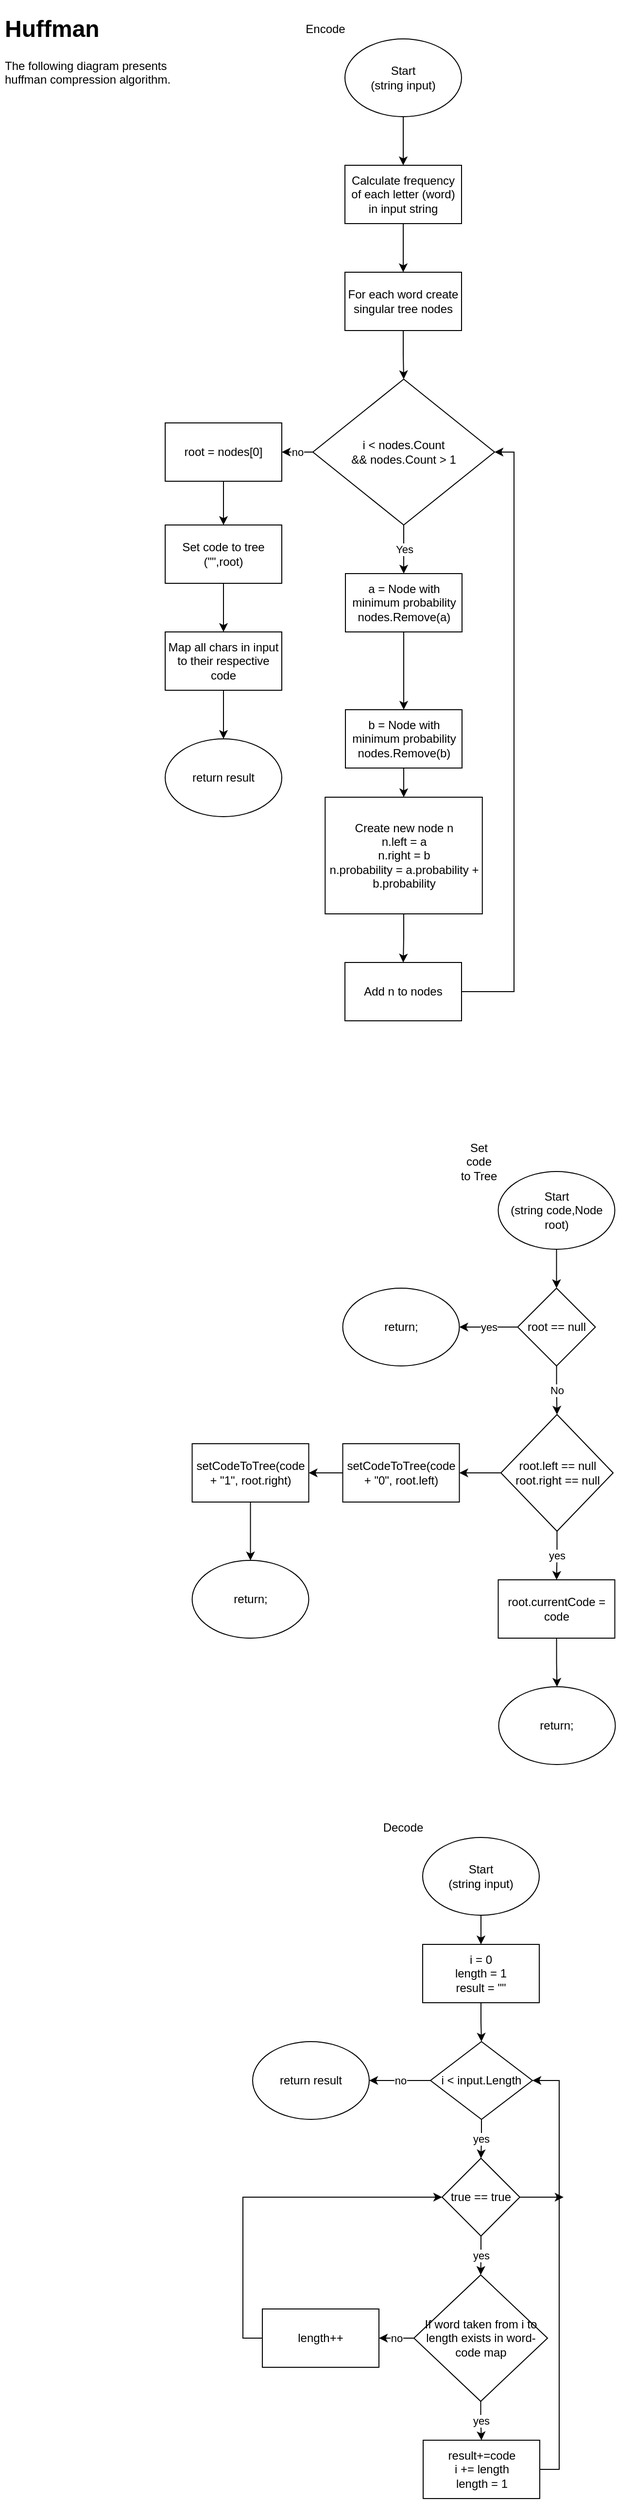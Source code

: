 <mxfile version="12.9.12" type="device"><diagram id="GRDTx0nHOFOdqyCYe7B5" name="Page-1"><mxGraphModel dx="2202" dy="767" grid="1" gridSize="10" guides="1" tooltips="1" connect="1" arrows="1" fold="1" page="1" pageScale="1" pageWidth="850" pageHeight="3000" math="0" shadow="0"><root><mxCell id="0"/><mxCell id="1" parent="0"/><mxCell id="ASEH-YuRQ41Fqmm63LHJ-1" value="&lt;h1&gt;Huffman&lt;/h1&gt;&lt;p&gt;The following diagram presents huffman compression algorithm.&lt;/p&gt;" style="text;html=1;strokeColor=none;fillColor=none;spacing=5;spacingTop=-20;whiteSpace=wrap;overflow=hidden;rounded=0;" vertex="1" parent="1"><mxGeometry x="-840" y="10" width="190" height="120" as="geometry"/></mxCell><mxCell id="ASEH-YuRQ41Fqmm63LHJ-4" value="" style="edgeStyle=orthogonalEdgeStyle;rounded=0;orthogonalLoop=1;jettySize=auto;html=1;" edge="1" parent="1" source="ASEH-YuRQ41Fqmm63LHJ-2" target="ASEH-YuRQ41Fqmm63LHJ-3"><mxGeometry relative="1" as="geometry"/></mxCell><mxCell id="ASEH-YuRQ41Fqmm63LHJ-2" value="&lt;div&gt;Start&lt;/div&gt;&lt;div&gt;(string input)&lt;br&gt;&lt;/div&gt;" style="ellipse;whiteSpace=wrap;html=1;" vertex="1" parent="1"><mxGeometry x="-485" y="40" width="120" height="80" as="geometry"/></mxCell><mxCell id="ASEH-YuRQ41Fqmm63LHJ-6" value="" style="edgeStyle=orthogonalEdgeStyle;rounded=0;orthogonalLoop=1;jettySize=auto;html=1;" edge="1" parent="1" source="ASEH-YuRQ41Fqmm63LHJ-3" target="ASEH-YuRQ41Fqmm63LHJ-5"><mxGeometry relative="1" as="geometry"/></mxCell><mxCell id="ASEH-YuRQ41Fqmm63LHJ-3" value="Calculate frequency of each letter (word) in input string" style="rounded=0;whiteSpace=wrap;html=1;" vertex="1" parent="1"><mxGeometry x="-485" y="170" width="120" height="60" as="geometry"/></mxCell><mxCell id="ASEH-YuRQ41Fqmm63LHJ-8" value="" style="edgeStyle=orthogonalEdgeStyle;rounded=0;orthogonalLoop=1;jettySize=auto;html=1;" edge="1" parent="1" source="ASEH-YuRQ41Fqmm63LHJ-5" target="ASEH-YuRQ41Fqmm63LHJ-7"><mxGeometry relative="1" as="geometry"/></mxCell><mxCell id="ASEH-YuRQ41Fqmm63LHJ-5" value="For each word create singular tree nodes" style="rounded=0;whiteSpace=wrap;html=1;" vertex="1" parent="1"><mxGeometry x="-485" y="280" width="120" height="60" as="geometry"/></mxCell><mxCell id="ASEH-YuRQ41Fqmm63LHJ-12" value="Yes" style="edgeStyle=orthogonalEdgeStyle;rounded=0;orthogonalLoop=1;jettySize=auto;html=1;" edge="1" parent="1" source="ASEH-YuRQ41Fqmm63LHJ-7" target="ASEH-YuRQ41Fqmm63LHJ-11"><mxGeometry relative="1" as="geometry"/></mxCell><mxCell id="ASEH-YuRQ41Fqmm63LHJ-21" value="no" style="edgeStyle=orthogonalEdgeStyle;rounded=0;orthogonalLoop=1;jettySize=auto;html=1;" edge="1" parent="1" source="ASEH-YuRQ41Fqmm63LHJ-7" target="ASEH-YuRQ41Fqmm63LHJ-20"><mxGeometry relative="1" as="geometry"/></mxCell><mxCell id="ASEH-YuRQ41Fqmm63LHJ-7" value="i &amp;lt; nodes.Count&lt;br&gt;&amp;amp;&amp;amp; nodes.Count &amp;gt; 1" style="rhombus;whiteSpace=wrap;html=1;" vertex="1" parent="1"><mxGeometry x="-518" y="390" width="187" height="150" as="geometry"/></mxCell><mxCell id="ASEH-YuRQ41Fqmm63LHJ-14" value="" style="edgeStyle=orthogonalEdgeStyle;rounded=0;orthogonalLoop=1;jettySize=auto;html=1;" edge="1" parent="1" source="ASEH-YuRQ41Fqmm63LHJ-11" target="ASEH-YuRQ41Fqmm63LHJ-13"><mxGeometry relative="1" as="geometry"/></mxCell><mxCell id="ASEH-YuRQ41Fqmm63LHJ-11" value="&lt;div&gt;a = Node with minimum probability&lt;/div&gt;&lt;div&gt;nodes.Remove(a)&lt;br&gt;&lt;/div&gt;" style="rounded=0;whiteSpace=wrap;html=1;" vertex="1" parent="1"><mxGeometry x="-484.5" y="590" width="120" height="60" as="geometry"/></mxCell><mxCell id="ASEH-YuRQ41Fqmm63LHJ-16" value="" style="edgeStyle=orthogonalEdgeStyle;rounded=0;orthogonalLoop=1;jettySize=auto;html=1;" edge="1" parent="1" source="ASEH-YuRQ41Fqmm63LHJ-13" target="ASEH-YuRQ41Fqmm63LHJ-15"><mxGeometry relative="1" as="geometry"/></mxCell><mxCell id="ASEH-YuRQ41Fqmm63LHJ-13" value="&lt;div&gt;b = Node with minimum probability&lt;/div&gt;&lt;div&gt;nodes.Remove(b)&lt;br&gt;&lt;/div&gt;" style="rounded=0;whiteSpace=wrap;html=1;" vertex="1" parent="1"><mxGeometry x="-484.5" y="730" width="120" height="60" as="geometry"/></mxCell><mxCell id="ASEH-YuRQ41Fqmm63LHJ-18" value="" style="edgeStyle=orthogonalEdgeStyle;rounded=0;orthogonalLoop=1;jettySize=auto;html=1;" edge="1" parent="1" source="ASEH-YuRQ41Fqmm63LHJ-15" target="ASEH-YuRQ41Fqmm63LHJ-17"><mxGeometry relative="1" as="geometry"/></mxCell><mxCell id="ASEH-YuRQ41Fqmm63LHJ-15" value="&lt;div&gt;Create new node n&lt;/div&gt;&lt;div&gt;n.left = a&lt;/div&gt;&lt;div&gt;n.right = b&lt;/div&gt;&lt;div&gt;n.probability = a.probability + b.probability&lt;br&gt;&lt;/div&gt;" style="rounded=0;whiteSpace=wrap;html=1;" vertex="1" parent="1"><mxGeometry x="-505.37" y="820" width="161.75" height="120" as="geometry"/></mxCell><mxCell id="ASEH-YuRQ41Fqmm63LHJ-19" style="edgeStyle=orthogonalEdgeStyle;rounded=0;orthogonalLoop=1;jettySize=auto;html=1;exitX=1;exitY=0.5;exitDx=0;exitDy=0;entryX=1;entryY=0.5;entryDx=0;entryDy=0;" edge="1" parent="1" source="ASEH-YuRQ41Fqmm63LHJ-17" target="ASEH-YuRQ41Fqmm63LHJ-7"><mxGeometry relative="1" as="geometry"/></mxCell><mxCell id="ASEH-YuRQ41Fqmm63LHJ-17" value="&lt;div&gt;Add n to nodes&lt;/div&gt;" style="rounded=0;whiteSpace=wrap;html=1;" vertex="1" parent="1"><mxGeometry x="-485" y="990" width="120" height="60" as="geometry"/></mxCell><mxCell id="ASEH-YuRQ41Fqmm63LHJ-23" value="" style="edgeStyle=orthogonalEdgeStyle;rounded=0;orthogonalLoop=1;jettySize=auto;html=1;" edge="1" parent="1" source="ASEH-YuRQ41Fqmm63LHJ-20" target="ASEH-YuRQ41Fqmm63LHJ-22"><mxGeometry relative="1" as="geometry"/></mxCell><mxCell id="ASEH-YuRQ41Fqmm63LHJ-20" value="root = nodes[0]" style="rounded=0;whiteSpace=wrap;html=1;" vertex="1" parent="1"><mxGeometry x="-670" y="435" width="120" height="60" as="geometry"/></mxCell><mxCell id="ASEH-YuRQ41Fqmm63LHJ-25" value="" style="edgeStyle=orthogonalEdgeStyle;rounded=0;orthogonalLoop=1;jettySize=auto;html=1;" edge="1" parent="1" source="ASEH-YuRQ41Fqmm63LHJ-22" target="ASEH-YuRQ41Fqmm63LHJ-24"><mxGeometry relative="1" as="geometry"/></mxCell><mxCell id="ASEH-YuRQ41Fqmm63LHJ-22" value="&lt;div&gt;Set code to tree&lt;/div&gt;&lt;div&gt;(&quot;&quot;,root)&lt;br&gt;&lt;/div&gt;" style="rounded=0;whiteSpace=wrap;html=1;" vertex="1" parent="1"><mxGeometry x="-670" y="540" width="120" height="60" as="geometry"/></mxCell><mxCell id="ASEH-YuRQ41Fqmm63LHJ-27" value="" style="edgeStyle=orthogonalEdgeStyle;rounded=0;orthogonalLoop=1;jettySize=auto;html=1;" edge="1" parent="1" source="ASEH-YuRQ41Fqmm63LHJ-24" target="ASEH-YuRQ41Fqmm63LHJ-26"><mxGeometry relative="1" as="geometry"/></mxCell><mxCell id="ASEH-YuRQ41Fqmm63LHJ-24" value="&lt;div&gt;Map all chars in input&lt;/div&gt;&lt;div&gt;to their respective code&lt;br&gt;&lt;/div&gt;" style="rounded=0;whiteSpace=wrap;html=1;" vertex="1" parent="1"><mxGeometry x="-670" y="650" width="120" height="60" as="geometry"/></mxCell><mxCell id="ASEH-YuRQ41Fqmm63LHJ-26" value="return result" style="ellipse;whiteSpace=wrap;html=1;" vertex="1" parent="1"><mxGeometry x="-670" y="760" width="120" height="80" as="geometry"/></mxCell><mxCell id="ASEH-YuRQ41Fqmm63LHJ-28" value="Set code to Tree" style="text;html=1;strokeColor=none;fillColor=none;align=center;verticalAlign=middle;whiteSpace=wrap;rounded=0;" vertex="1" parent="1"><mxGeometry x="-367.24" y="1185" width="40" height="20" as="geometry"/></mxCell><mxCell id="ASEH-YuRQ41Fqmm63LHJ-29" value="Encode" style="text;html=1;strokeColor=none;fillColor=none;align=center;verticalAlign=middle;whiteSpace=wrap;rounded=0;" vertex="1" parent="1"><mxGeometry x="-525" y="20" width="40" height="20" as="geometry"/></mxCell><mxCell id="ASEH-YuRQ41Fqmm63LHJ-34" value="" style="edgeStyle=orthogonalEdgeStyle;rounded=0;orthogonalLoop=1;jettySize=auto;html=1;" edge="1" parent="1" source="ASEH-YuRQ41Fqmm63LHJ-30" target="ASEH-YuRQ41Fqmm63LHJ-33"><mxGeometry relative="1" as="geometry"/></mxCell><mxCell id="ASEH-YuRQ41Fqmm63LHJ-30" value="&lt;div&gt;Start&lt;/div&gt;&lt;div&gt;(string code,Node root)&lt;br&gt;&lt;/div&gt;" style="ellipse;whiteSpace=wrap;html=1;" vertex="1" parent="1"><mxGeometry x="-327.24" y="1205" width="120" height="80" as="geometry"/></mxCell><mxCell id="ASEH-YuRQ41Fqmm63LHJ-36" value="yes" style="edgeStyle=orthogonalEdgeStyle;rounded=0;orthogonalLoop=1;jettySize=auto;html=1;" edge="1" parent="1" source="ASEH-YuRQ41Fqmm63LHJ-33" target="ASEH-YuRQ41Fqmm63LHJ-35"><mxGeometry relative="1" as="geometry"/></mxCell><mxCell id="ASEH-YuRQ41Fqmm63LHJ-38" value="No" style="edgeStyle=orthogonalEdgeStyle;rounded=0;orthogonalLoop=1;jettySize=auto;html=1;" edge="1" parent="1" source="ASEH-YuRQ41Fqmm63LHJ-33" target="ASEH-YuRQ41Fqmm63LHJ-37"><mxGeometry relative="1" as="geometry"/></mxCell><mxCell id="ASEH-YuRQ41Fqmm63LHJ-33" value="root == null" style="rhombus;whiteSpace=wrap;html=1;" vertex="1" parent="1"><mxGeometry x="-307.24" y="1325" width="80" height="80" as="geometry"/></mxCell><mxCell id="ASEH-YuRQ41Fqmm63LHJ-35" value="return;" style="ellipse;whiteSpace=wrap;html=1;" vertex="1" parent="1"><mxGeometry x="-487.24" y="1325" width="120" height="80" as="geometry"/></mxCell><mxCell id="ASEH-YuRQ41Fqmm63LHJ-40" value="yes" style="edgeStyle=orthogonalEdgeStyle;rounded=0;orthogonalLoop=1;jettySize=auto;html=1;" edge="1" parent="1" source="ASEH-YuRQ41Fqmm63LHJ-37" target="ASEH-YuRQ41Fqmm63LHJ-39"><mxGeometry relative="1" as="geometry"/></mxCell><mxCell id="ASEH-YuRQ41Fqmm63LHJ-44" value="" style="edgeStyle=orthogonalEdgeStyle;rounded=0;orthogonalLoop=1;jettySize=auto;html=1;" edge="1" parent="1" source="ASEH-YuRQ41Fqmm63LHJ-37" target="ASEH-YuRQ41Fqmm63LHJ-43"><mxGeometry relative="1" as="geometry"/></mxCell><mxCell id="ASEH-YuRQ41Fqmm63LHJ-37" value="&lt;div&gt;root.left == null&lt;/div&gt;&lt;div&gt;root.right == null&lt;br&gt;&lt;/div&gt;" style="rhombus;whiteSpace=wrap;html=1;" vertex="1" parent="1"><mxGeometry x="-324.49" y="1455" width="115.5" height="120" as="geometry"/></mxCell><mxCell id="ASEH-YuRQ41Fqmm63LHJ-42" value="" style="edgeStyle=orthogonalEdgeStyle;rounded=0;orthogonalLoop=1;jettySize=auto;html=1;" edge="1" parent="1" source="ASEH-YuRQ41Fqmm63LHJ-39" target="ASEH-YuRQ41Fqmm63LHJ-41"><mxGeometry relative="1" as="geometry"/></mxCell><mxCell id="ASEH-YuRQ41Fqmm63LHJ-39" value="root.currentCode = code" style="rounded=0;whiteSpace=wrap;html=1;" vertex="1" parent="1"><mxGeometry x="-327.24" y="1625" width="120" height="60" as="geometry"/></mxCell><mxCell id="ASEH-YuRQ41Fqmm63LHJ-41" value="return;" style="ellipse;whiteSpace=wrap;html=1;" vertex="1" parent="1"><mxGeometry x="-326.74" y="1735" width="120" height="80" as="geometry"/></mxCell><mxCell id="ASEH-YuRQ41Fqmm63LHJ-46" value="" style="edgeStyle=orthogonalEdgeStyle;rounded=0;orthogonalLoop=1;jettySize=auto;html=1;" edge="1" parent="1" source="ASEH-YuRQ41Fqmm63LHJ-43" target="ASEH-YuRQ41Fqmm63LHJ-45"><mxGeometry relative="1" as="geometry"/></mxCell><mxCell id="ASEH-YuRQ41Fqmm63LHJ-43" value="setCodeToTree(code + &quot;0&quot;, root.left)" style="rounded=0;whiteSpace=wrap;html=1;" vertex="1" parent="1"><mxGeometry x="-487.24" y="1485" width="120" height="60" as="geometry"/></mxCell><mxCell id="ASEH-YuRQ41Fqmm63LHJ-48" value="" style="edgeStyle=orthogonalEdgeStyle;rounded=0;orthogonalLoop=1;jettySize=auto;html=1;" edge="1" parent="1" source="ASEH-YuRQ41Fqmm63LHJ-45" target="ASEH-YuRQ41Fqmm63LHJ-47"><mxGeometry relative="1" as="geometry"/></mxCell><mxCell id="ASEH-YuRQ41Fqmm63LHJ-45" value="setCodeToTree(code + &quot;1&quot;, root.right)" style="rounded=0;whiteSpace=wrap;html=1;" vertex="1" parent="1"><mxGeometry x="-642.24" y="1485" width="120" height="60" as="geometry"/></mxCell><mxCell id="ASEH-YuRQ41Fqmm63LHJ-47" value="return;" style="ellipse;whiteSpace=wrap;html=1;" vertex="1" parent="1"><mxGeometry x="-642.24" y="1605" width="120" height="80" as="geometry"/></mxCell><mxCell id="ASEH-YuRQ41Fqmm63LHJ-49" value="" style="edgeStyle=orthogonalEdgeStyle;rounded=0;orthogonalLoop=1;jettySize=auto;html=1;" edge="1" source="ASEH-YuRQ41Fqmm63LHJ-50" target="ASEH-YuRQ41Fqmm63LHJ-53" parent="1"><mxGeometry relative="1" as="geometry"/></mxCell><mxCell id="ASEH-YuRQ41Fqmm63LHJ-50" value="&lt;div&gt;Start&lt;/div&gt;&lt;div&gt;(string input)&lt;br&gt;&lt;/div&gt;" style="ellipse;whiteSpace=wrap;html=1;" vertex="1" parent="1"><mxGeometry x="-405" y="1890" width="120" height="80" as="geometry"/></mxCell><mxCell id="ASEH-YuRQ41Fqmm63LHJ-51" value="Decode" style="text;html=1;strokeColor=none;fillColor=none;align=center;verticalAlign=middle;whiteSpace=wrap;rounded=0;" vertex="1" parent="1"><mxGeometry x="-445" y="1870" width="40" height="20" as="geometry"/></mxCell><mxCell id="ASEH-YuRQ41Fqmm63LHJ-52" value="" style="edgeStyle=orthogonalEdgeStyle;rounded=0;orthogonalLoop=1;jettySize=auto;html=1;" edge="1" source="ASEH-YuRQ41Fqmm63LHJ-53" target="ASEH-YuRQ41Fqmm63LHJ-56" parent="1"><mxGeometry relative="1" as="geometry"/></mxCell><mxCell id="ASEH-YuRQ41Fqmm63LHJ-53" value="&lt;div&gt;i = 0&lt;/div&gt;&lt;div&gt;length = 1&lt;/div&gt;&lt;div&gt;result = &quot;&quot;&lt;br&gt;&lt;/div&gt;" style="rounded=0;whiteSpace=wrap;html=1;" vertex="1" parent="1"><mxGeometry x="-405" y="2000" width="120" height="60" as="geometry"/></mxCell><mxCell id="ASEH-YuRQ41Fqmm63LHJ-54" value="yes" style="edgeStyle=orthogonalEdgeStyle;rounded=0;orthogonalLoop=1;jettySize=auto;html=1;" edge="1" source="ASEH-YuRQ41Fqmm63LHJ-56" target="ASEH-YuRQ41Fqmm63LHJ-59" parent="1"><mxGeometry relative="1" as="geometry"/></mxCell><mxCell id="ASEH-YuRQ41Fqmm63LHJ-55" value="no" style="edgeStyle=orthogonalEdgeStyle;rounded=0;orthogonalLoop=1;jettySize=auto;html=1;" edge="1" source="ASEH-YuRQ41Fqmm63LHJ-56" target="ASEH-YuRQ41Fqmm63LHJ-67" parent="1"><mxGeometry relative="1" as="geometry"/></mxCell><mxCell id="ASEH-YuRQ41Fqmm63LHJ-56" value="i &amp;lt; input.Length" style="rhombus;whiteSpace=wrap;html=1;" vertex="1" parent="1"><mxGeometry x="-397" y="2100" width="105" height="80" as="geometry"/></mxCell><mxCell id="ASEH-YuRQ41Fqmm63LHJ-57" value="yes" style="edgeStyle=orthogonalEdgeStyle;rounded=0;orthogonalLoop=1;jettySize=auto;html=1;" edge="1" source="ASEH-YuRQ41Fqmm63LHJ-59" target="ASEH-YuRQ41Fqmm63LHJ-62" parent="1"><mxGeometry relative="1" as="geometry"/></mxCell><mxCell id="ASEH-YuRQ41Fqmm63LHJ-58" style="edgeStyle=orthogonalEdgeStyle;rounded=0;orthogonalLoop=1;jettySize=auto;html=1;exitX=1;exitY=0.5;exitDx=0;exitDy=0;" edge="1" source="ASEH-YuRQ41Fqmm63LHJ-59" parent="1"><mxGeometry relative="1" as="geometry"><mxPoint x="-260" y="2260" as="targetPoint"/></mxGeometry></mxCell><mxCell id="ASEH-YuRQ41Fqmm63LHJ-59" value="true == true" style="rhombus;whiteSpace=wrap;html=1;" vertex="1" parent="1"><mxGeometry x="-385" y="2220" width="80" height="80" as="geometry"/></mxCell><mxCell id="ASEH-YuRQ41Fqmm63LHJ-60" value="yes" style="edgeStyle=orthogonalEdgeStyle;rounded=0;orthogonalLoop=1;jettySize=auto;html=1;" edge="1" source="ASEH-YuRQ41Fqmm63LHJ-62" target="ASEH-YuRQ41Fqmm63LHJ-64" parent="1"><mxGeometry relative="1" as="geometry"/></mxCell><mxCell id="ASEH-YuRQ41Fqmm63LHJ-61" value="no" style="edgeStyle=orthogonalEdgeStyle;rounded=0;orthogonalLoop=1;jettySize=auto;html=1;" edge="1" source="ASEH-YuRQ41Fqmm63LHJ-62" target="ASEH-YuRQ41Fqmm63LHJ-66" parent="1"><mxGeometry relative="1" as="geometry"/></mxCell><mxCell id="ASEH-YuRQ41Fqmm63LHJ-62" value="If word taken from i to length exists in word-code map" style="rhombus;whiteSpace=wrap;html=1;" vertex="1" parent="1"><mxGeometry x="-414" y="2340" width="137.5" height="130" as="geometry"/></mxCell><mxCell id="ASEH-YuRQ41Fqmm63LHJ-63" style="edgeStyle=orthogonalEdgeStyle;rounded=0;orthogonalLoop=1;jettySize=auto;html=1;exitX=1;exitY=0.5;exitDx=0;exitDy=0;entryX=1;entryY=0.5;entryDx=0;entryDy=0;" edge="1" source="ASEH-YuRQ41Fqmm63LHJ-64" target="ASEH-YuRQ41Fqmm63LHJ-56" parent="1"><mxGeometry relative="1" as="geometry"/></mxCell><mxCell id="ASEH-YuRQ41Fqmm63LHJ-64" value="&lt;div&gt;result+=code&lt;/div&gt;&lt;div&gt;i += length&lt;/div&gt;&lt;div&gt;length = 1&lt;/div&gt;" style="rounded=0;whiteSpace=wrap;html=1;" vertex="1" parent="1"><mxGeometry x="-404.5" y="2510" width="120" height="60" as="geometry"/></mxCell><mxCell id="ASEH-YuRQ41Fqmm63LHJ-65" style="edgeStyle=orthogonalEdgeStyle;rounded=0;orthogonalLoop=1;jettySize=auto;html=1;exitX=0;exitY=0.5;exitDx=0;exitDy=0;entryX=0;entryY=0.5;entryDx=0;entryDy=0;" edge="1" source="ASEH-YuRQ41Fqmm63LHJ-66" target="ASEH-YuRQ41Fqmm63LHJ-59" parent="1"><mxGeometry relative="1" as="geometry"/></mxCell><mxCell id="ASEH-YuRQ41Fqmm63LHJ-66" value="length++" style="rounded=0;whiteSpace=wrap;html=1;" vertex="1" parent="1"><mxGeometry x="-570" y="2375" width="120" height="60" as="geometry"/></mxCell><mxCell id="ASEH-YuRQ41Fqmm63LHJ-67" value="return result" style="ellipse;whiteSpace=wrap;html=1;" vertex="1" parent="1"><mxGeometry x="-580" y="2100" width="120" height="80" as="geometry"/></mxCell></root></mxGraphModel></diagram></mxfile>